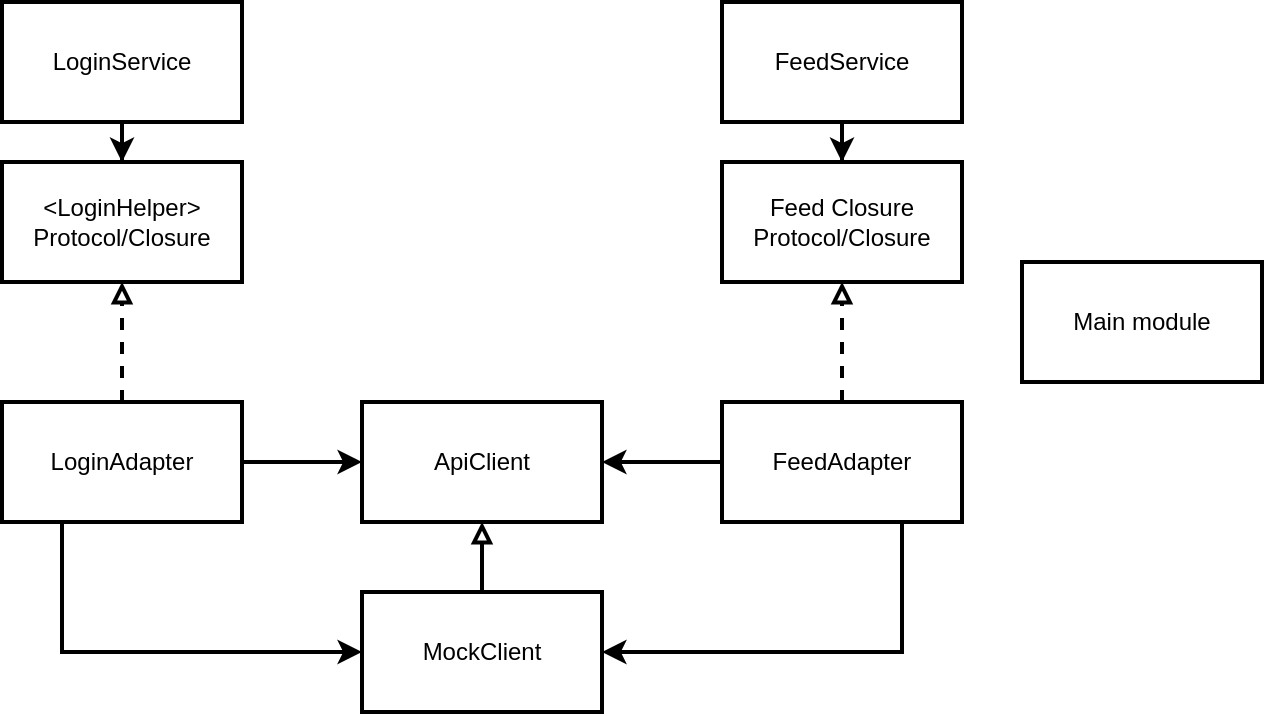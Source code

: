 <mxfile version="15.8.4" type="device"><diagram id="bVemjDXlcqN9REqsapcU" name="Page-1"><mxGraphModel dx="946" dy="600" grid="1" gridSize="10" guides="1" tooltips="1" connect="1" arrows="1" fold="1" page="1" pageScale="1" pageWidth="827" pageHeight="1169" background="#FFFFFF" math="0" shadow="0"><root><mxCell id="0"/><mxCell id="1" parent="0"/><mxCell id="gQNxnvPh018VMC9hus7E-5" style="edgeStyle=orthogonalEdgeStyle;orthogonalLoop=1;jettySize=auto;html=1;entryX=0.5;entryY=0;entryDx=0;entryDy=0;strokeWidth=2;rounded=0;" parent="1" source="gQNxnvPh018VMC9hus7E-1" target="gQNxnvPh018VMC9hus7E-3" edge="1"><mxGeometry relative="1" as="geometry"/></mxCell><mxCell id="gQNxnvPh018VMC9hus7E-1" value="LoginService" style="whiteSpace=wrap;html=1;strokeWidth=2;rounded=0;" parent="1" vertex="1"><mxGeometry x="160" y="230" width="120" height="60" as="geometry"/></mxCell><mxCell id="gQNxnvPh018VMC9hus7E-6" style="edgeStyle=orthogonalEdgeStyle;orthogonalLoop=1;jettySize=auto;html=1;entryX=0.5;entryY=0;entryDx=0;entryDy=0;strokeWidth=2;rounded=0;" parent="1" source="gQNxnvPh018VMC9hus7E-2" target="gQNxnvPh018VMC9hus7E-4" edge="1"><mxGeometry relative="1" as="geometry"/></mxCell><mxCell id="gQNxnvPh018VMC9hus7E-2" value="FeedService" style="whiteSpace=wrap;html=1;strokeWidth=2;rounded=0;" parent="1" vertex="1"><mxGeometry x="520" y="230" width="120" height="60" as="geometry"/></mxCell><mxCell id="gQNxnvPh018VMC9hus7E-3" value="&amp;lt;LoginHelper&amp;gt;&lt;br&gt;Protocol/Closure" style="whiteSpace=wrap;html=1;strokeWidth=2;rounded=0;" parent="1" vertex="1"><mxGeometry x="160" y="310" width="120" height="60" as="geometry"/></mxCell><mxCell id="gQNxnvPh018VMC9hus7E-4" value="Feed Closure&lt;br&gt;Protocol/Closure" style="whiteSpace=wrap;html=1;strokeWidth=2;rounded=0;" parent="1" vertex="1"><mxGeometry x="520" y="310" width="120" height="60" as="geometry"/></mxCell><mxCell id="gQNxnvPh018VMC9hus7E-10" style="edgeStyle=orthogonalEdgeStyle;orthogonalLoop=1;jettySize=auto;html=1;entryX=0.5;entryY=1;entryDx=0;entryDy=0;dashed=1;endArrow=block;endFill=0;strokeWidth=2;rounded=0;" parent="1" source="gQNxnvPh018VMC9hus7E-7" target="gQNxnvPh018VMC9hus7E-3" edge="1"><mxGeometry relative="1" as="geometry"/></mxCell><mxCell id="gQNxnvPh018VMC9hus7E-16" style="edgeStyle=orthogonalEdgeStyle;orthogonalLoop=1;jettySize=auto;html=1;exitX=0.25;exitY=1;exitDx=0;exitDy=0;entryX=0;entryY=0.5;entryDx=0;entryDy=0;endArrow=classic;endFill=1;strokeWidth=2;rounded=0;" parent="1" source="gQNxnvPh018VMC9hus7E-7" target="gQNxnvPh018VMC9hus7E-14" edge="1"><mxGeometry relative="1" as="geometry"/></mxCell><mxCell id="SadoD1L1QYc1GyiMO8Ux-2" style="edgeStyle=orthogonalEdgeStyle;orthogonalLoop=1;jettySize=auto;html=1;entryX=0;entryY=0.5;entryDx=0;entryDy=0;strokeWidth=2;rounded=0;" parent="1" source="gQNxnvPh018VMC9hus7E-7" target="gQNxnvPh018VMC9hus7E-9" edge="1"><mxGeometry relative="1" as="geometry"/></mxCell><mxCell id="gQNxnvPh018VMC9hus7E-7" value="LoginAdapter" style="whiteSpace=wrap;html=1;strokeWidth=2;rounded=0;" parent="1" vertex="1"><mxGeometry x="160" y="430" width="120" height="60" as="geometry"/></mxCell><mxCell id="gQNxnvPh018VMC9hus7E-11" style="edgeStyle=orthogonalEdgeStyle;orthogonalLoop=1;jettySize=auto;html=1;entryX=0.5;entryY=1;entryDx=0;entryDy=0;dashed=1;endArrow=block;endFill=0;strokeWidth=2;rounded=0;" parent="1" source="gQNxnvPh018VMC9hus7E-8" target="gQNxnvPh018VMC9hus7E-4" edge="1"><mxGeometry relative="1" as="geometry"/></mxCell><mxCell id="gQNxnvPh018VMC9hus7E-12" style="edgeStyle=orthogonalEdgeStyle;orthogonalLoop=1;jettySize=auto;html=1;entryX=1;entryY=0.5;entryDx=0;entryDy=0;endArrow=classic;endFill=1;strokeWidth=2;rounded=0;" parent="1" source="gQNxnvPh018VMC9hus7E-8" target="gQNxnvPh018VMC9hus7E-9" edge="1"><mxGeometry relative="1" as="geometry"><Array as="points"><mxPoint x="620" y="460"/></Array></mxGeometry></mxCell><mxCell id="gQNxnvPh018VMC9hus7E-17" style="edgeStyle=orthogonalEdgeStyle;orthogonalLoop=1;jettySize=auto;html=1;exitX=0.75;exitY=1;exitDx=0;exitDy=0;entryX=1;entryY=0.5;entryDx=0;entryDy=0;endArrow=classic;endFill=1;strokeWidth=2;rounded=0;" parent="1" source="gQNxnvPh018VMC9hus7E-8" target="gQNxnvPh018VMC9hus7E-14" edge="1"><mxGeometry relative="1" as="geometry"/></mxCell><mxCell id="gQNxnvPh018VMC9hus7E-8" value="FeedAdapter" style="whiteSpace=wrap;html=1;strokeWidth=2;rounded=0;" parent="1" vertex="1"><mxGeometry x="520" y="430" width="120" height="60" as="geometry"/></mxCell><mxCell id="gQNxnvPh018VMC9hus7E-9" value="ApiClient" style="whiteSpace=wrap;html=1;strokeWidth=2;rounded=0;" parent="1" vertex="1"><mxGeometry x="340" y="430" width="120" height="60" as="geometry"/></mxCell><mxCell id="gQNxnvPh018VMC9hus7E-15" style="edgeStyle=orthogonalEdgeStyle;orthogonalLoop=1;jettySize=auto;html=1;entryX=0.5;entryY=1;entryDx=0;entryDy=0;endArrow=block;endFill=0;strokeWidth=2;rounded=0;" parent="1" source="gQNxnvPh018VMC9hus7E-14" target="gQNxnvPh018VMC9hus7E-9" edge="1"><mxGeometry relative="1" as="geometry"/></mxCell><mxCell id="gQNxnvPh018VMC9hus7E-14" value="MockClient" style="whiteSpace=wrap;html=1;strokeWidth=2;rounded=0;" parent="1" vertex="1"><mxGeometry x="340" y="525" width="120" height="60" as="geometry"/></mxCell><mxCell id="SadoD1L1QYc1GyiMO8Ux-1" value="Main module" style="whiteSpace=wrap;html=1;strokeWidth=2;rounded=0;" parent="1" vertex="1"><mxGeometry x="670" y="360" width="120" height="60" as="geometry"/></mxCell></root></mxGraphModel></diagram></mxfile>